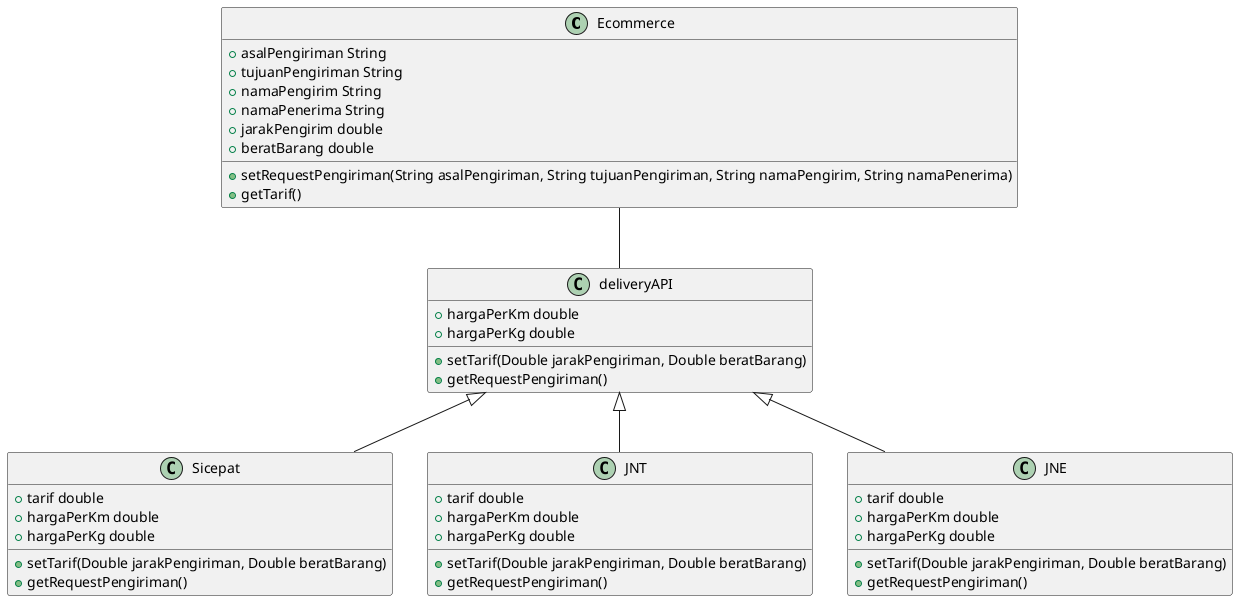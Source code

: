 UML

@startuml Main

Ecommerce -- deliveryAPI
deliveryAPI <|-- Sicepat
deliveryAPI <|-- JNT
deliveryAPI <|-- JNE

class Ecommerce {
+ asalPengiriman String
+ tujuanPengiriman String
+ namaPengirim String
+ namaPenerima String
+ jarakPengirim double
+ beratBarang double
+ setRequestPengiriman(String asalPengiriman, String tujuanPengiriman, String namaPengirim, String namaPenerima)
+ getTarif()
}

class deliveryAPI {
+ hargaPerKm double
+ hargaPerKg double
+ setTarif(Double jarakPengiriman, Double beratBarang)
+ getRequestPengiriman()
}

class Sicepat {
+ tarif double
+ hargaPerKm double
+ hargaPerKg double
+ setTarif(Double jarakPengiriman, Double beratBarang)
+ getRequestPengiriman()
}

class JNT {
+ tarif double
+ hargaPerKm double
+ hargaPerKg double
+ setTarif(Double jarakPengiriman, Double beratBarang)
+ getRequestPengiriman()
}

class JNE {
+ tarif double
+ hargaPerKm double
+ hargaPerKg double
+ setTarif(Double jarakPengiriman, Double beratBarang)
+ getRequestPengiriman()
}

@enduml
